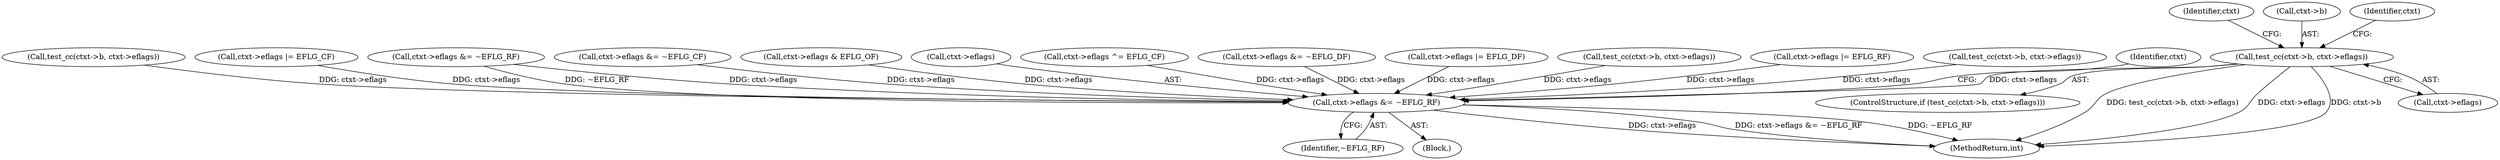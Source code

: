 digraph "0_linux_234f3ce485d54017f15cf5e0699cff4100121601_8@pointer" {
"1001278" [label="(Call,test_cc(ctxt->b, ctxt->eflags))"];
"1001185" [label="(Call,ctxt->eflags &= ~EFLG_RF)"];
"1001277" [label="(ControlStructure,if (test_cc(ctxt->b, ctxt->eflags)))"];
"1001319" [label="(Call,test_cc(ctxt->b, ctxt->eflags))"];
"1001185" [label="(Call,ctxt->eflags &= ~EFLG_RF)"];
"1001301" [label="(Identifier,ctxt)"];
"1001480" [label="(MethodReturn,int)"];
"1000970" [label="(Call,ctxt->eflags |= EFLG_CF)"];
"1001279" [label="(Call,ctxt->b)"];
"1000699" [label="(Call,ctxt->eflags &= ~EFLG_RF)"];
"1001278" [label="(Call,test_cc(ctxt->b, ctxt->eflags))"];
"1001288" [label="(Identifier,ctxt)"];
"1000963" [label="(Call,ctxt->eflags &= ~EFLG_CF)"];
"1000921" [label="(Call,ctxt->eflags & EFLG_OF)"];
"1001186" [label="(Call,ctxt->eflags)"];
"1001282" [label="(Call,ctxt->eflags)"];
"1000956" [label="(Call,ctxt->eflags ^= EFLG_CF)"];
"1001189" [label="(Identifier,~EFLG_RF)"];
"1000977" [label="(Call,ctxt->eflags &= ~EFLG_DF)"];
"1001102" [label="(Block,)"];
"1000984" [label="(Call,ctxt->eflags |= EFLG_DF)"];
"1000789" [label="(Call,test_cc(ctxt->b, ctxt->eflags))"];
"1000693" [label="(Call,ctxt->eflags |= EFLG_RF)"];
"1001343" [label="(Call,test_cc(ctxt->b, ctxt->eflags))"];
"1001192" [label="(Identifier,ctxt)"];
"1001278" -> "1001277"  [label="AST: "];
"1001278" -> "1001282"  [label="CFG: "];
"1001279" -> "1001278"  [label="AST: "];
"1001282" -> "1001278"  [label="AST: "];
"1001288" -> "1001278"  [label="CFG: "];
"1001301" -> "1001278"  [label="CFG: "];
"1001278" -> "1001480"  [label="DDG: test_cc(ctxt->b, ctxt->eflags)"];
"1001278" -> "1001480"  [label="DDG: ctxt->eflags"];
"1001278" -> "1001480"  [label="DDG: ctxt->b"];
"1001278" -> "1001185"  [label="DDG: ctxt->eflags"];
"1001185" -> "1001102"  [label="AST: "];
"1001185" -> "1001189"  [label="CFG: "];
"1001186" -> "1001185"  [label="AST: "];
"1001189" -> "1001185"  [label="AST: "];
"1001192" -> "1001185"  [label="CFG: "];
"1001185" -> "1001480"  [label="DDG: ctxt->eflags"];
"1001185" -> "1001480"  [label="DDG: ctxt->eflags &= ~EFLG_RF"];
"1001185" -> "1001480"  [label="DDG: ~EFLG_RF"];
"1000699" -> "1001185"  [label="DDG: ctxt->eflags"];
"1000699" -> "1001185"  [label="DDG: ~EFLG_RF"];
"1000956" -> "1001185"  [label="DDG: ctxt->eflags"];
"1001343" -> "1001185"  [label="DDG: ctxt->eflags"];
"1000970" -> "1001185"  [label="DDG: ctxt->eflags"];
"1000977" -> "1001185"  [label="DDG: ctxt->eflags"];
"1000921" -> "1001185"  [label="DDG: ctxt->eflags"];
"1000789" -> "1001185"  [label="DDG: ctxt->eflags"];
"1000963" -> "1001185"  [label="DDG: ctxt->eflags"];
"1000693" -> "1001185"  [label="DDG: ctxt->eflags"];
"1000984" -> "1001185"  [label="DDG: ctxt->eflags"];
"1001319" -> "1001185"  [label="DDG: ctxt->eflags"];
}
